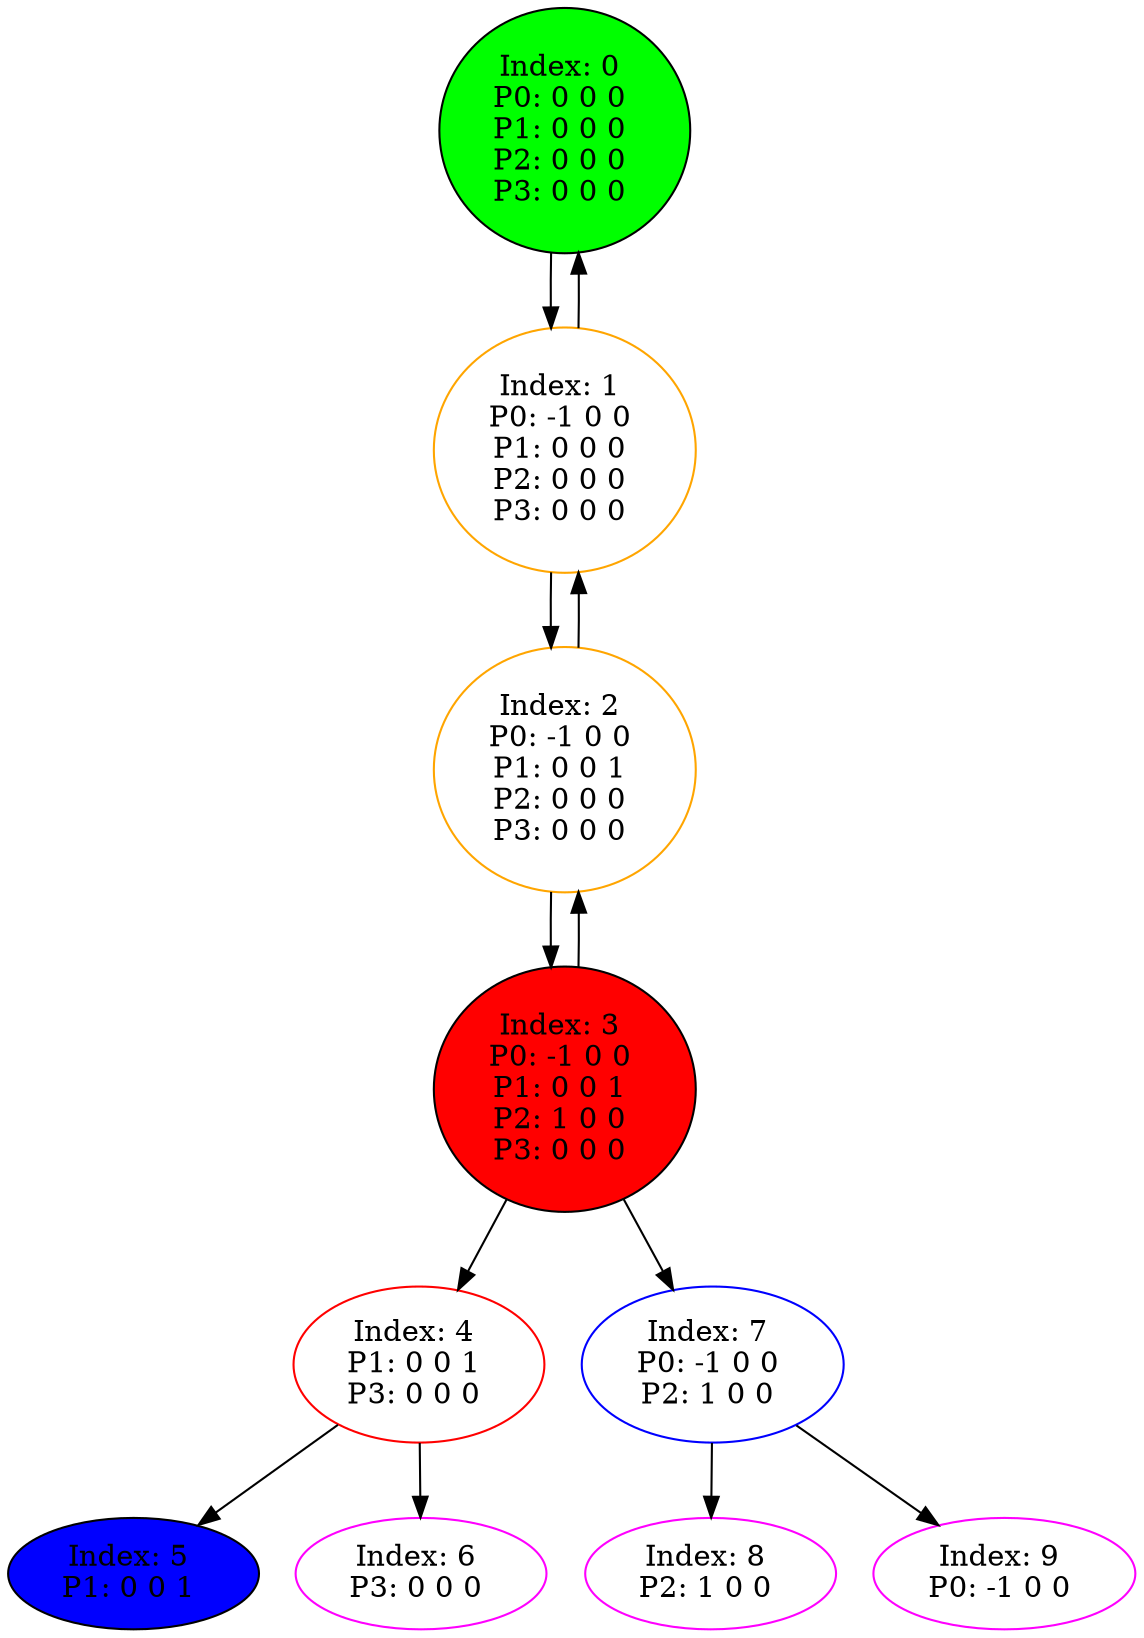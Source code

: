 digraph G {
color = "black"
0[label = "Index: 0 
P0: 0 0 0 
P1: 0 0 0 
P2: 0 0 0 
P3: 0 0 0 
", style="filled", fillcolor = "green"]
1[label = "Index: 1 
P0: -1 0 0 
P1: 0 0 0 
P2: 0 0 0 
P3: 0 0 0 
", color = "orange"]
2[label = "Index: 2 
P0: -1 0 0 
P1: 0 0 1 
P2: 0 0 0 
P3: 0 0 0 
", color = "orange"]
3[label = "Index: 3 
P0: -1 0 0 
P1: 0 0 1 
P2: 1 0 0 
P3: 0 0 0 
", style="filled", fillcolor = "red"]
4[label = "Index: 4 
P1: 0 0 1 
P3: 0 0 0 
", color = "red"]
5[label = "Index: 5 
P1: 0 0 1 
", style="filled", fillcolor = "blue"]
6[label = "Index: 6 
P3: 0 0 0 
", color = "fuchsia"]
7[label = "Index: 7 
P0: -1 0 0 
P2: 1 0 0 
", color = "blue"]
8[label = "Index: 8 
P2: 1 0 0 
", color = "fuchsia"]
9[label = "Index: 9 
P0: -1 0 0 
", color = "fuchsia"]
0 -> 1

1 -> 0
1 -> 2

2 -> 1
2 -> 3

3 -> 2
3 -> 4
3 -> 7

4 -> 6
4 -> 5

7 -> 8
7 -> 9

}

